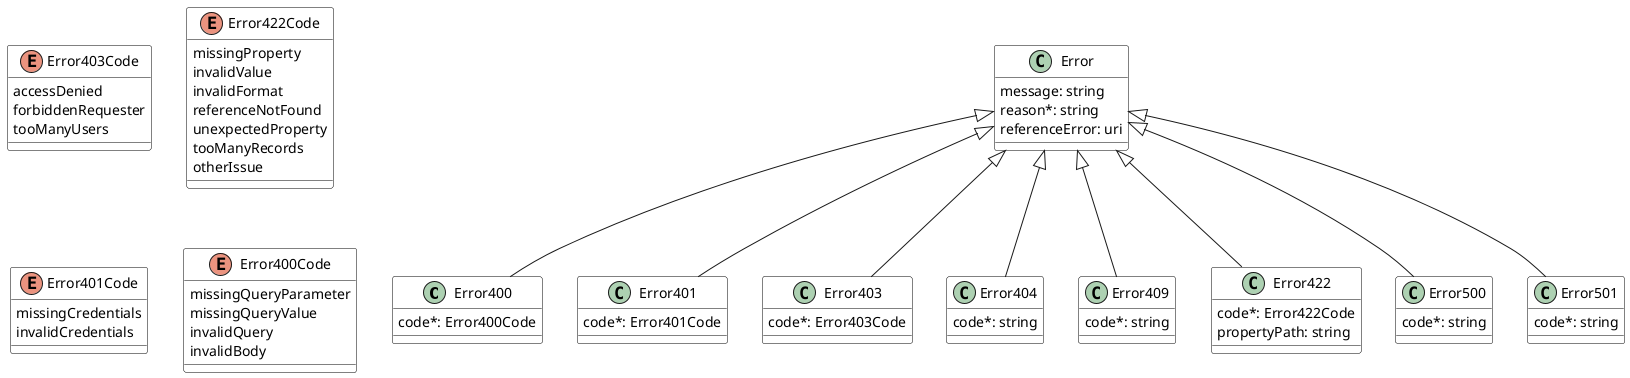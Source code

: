 @startuml
skinparam {
    ClassBackgroundColor White
    ClassBorderColor Black
}


class Error400 {

    code*: Error400Code
}
Error <|-- Error400



class Error401 {

    code*: Error401Code
}
Error <|-- Error401



class Error403 {

    code*: Error403Code
}
Error <|-- Error403



class Error404 {

    code*: string
}
Error <|-- Error404



class Error409 {

    code*: string
}
Error <|-- Error409



class Error {

    message: string
    reason*: string
    referenceError: uri
}



enum Error403Code {

    accessDenied
    forbiddenRequester
    tooManyUsers
}
class Error422 {

    code*: Error422Code
    propertyPath: string
}
Error <|-- Error422



enum Error422Code {

    missingProperty
    invalidValue
    invalidFormat
    referenceNotFound
    unexpectedProperty
    tooManyRecords
    otherIssue
}
class Error500 {

    code*: string
}
Error <|-- Error500



class Error501 {

    code*: string
}
Error <|-- Error501


enum Error401Code {

    missingCredentials
    invalidCredentials
}
enum Error400Code {

    missingQueryParameter
    missingQueryValue
    invalidQuery
    invalidBody
}

@enduml
